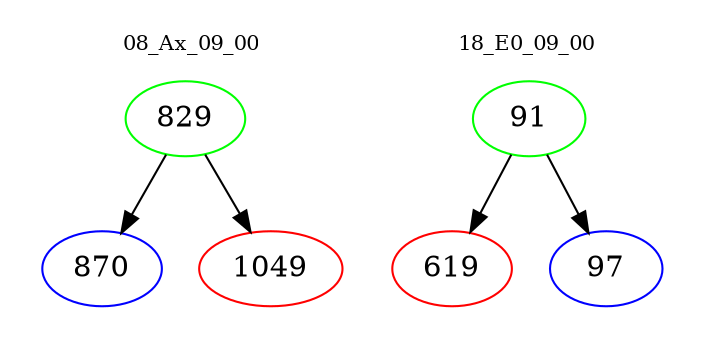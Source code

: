 digraph{
subgraph cluster_0 {
color = white
label = "08_Ax_09_00";
fontsize=10;
T0_829 [label="829", color="green"]
T0_829 -> T0_870 [color="black"]
T0_870 [label="870", color="blue"]
T0_829 -> T0_1049 [color="black"]
T0_1049 [label="1049", color="red"]
}
subgraph cluster_1 {
color = white
label = "18_E0_09_00";
fontsize=10;
T1_91 [label="91", color="green"]
T1_91 -> T1_619 [color="black"]
T1_619 [label="619", color="red"]
T1_91 -> T1_97 [color="black"]
T1_97 [label="97", color="blue"]
}
}
